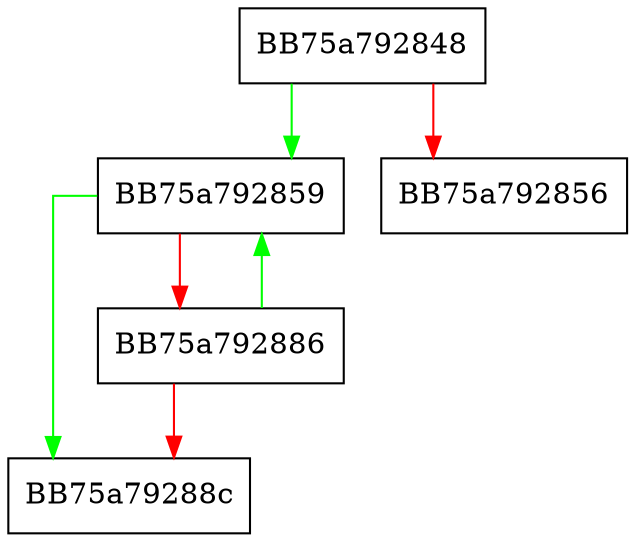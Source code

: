 digraph __ascii_memicmp {
  node [shape="box"];
  graph [splines=ortho];
  BB75a792848 -> BB75a792859 [color="green"];
  BB75a792848 -> BB75a792856 [color="red"];
  BB75a792859 -> BB75a79288c [color="green"];
  BB75a792859 -> BB75a792886 [color="red"];
  BB75a792886 -> BB75a792859 [color="green"];
  BB75a792886 -> BB75a79288c [color="red"];
}